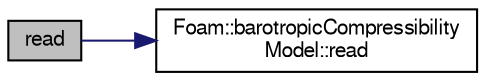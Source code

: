 digraph "read"
{
  bgcolor="transparent";
  edge [fontname="FreeSans",fontsize="10",labelfontname="FreeSans",labelfontsize="10"];
  node [fontname="FreeSans",fontsize="10",shape=record];
  rankdir="LR";
  Node26 [label="read",height=0.2,width=0.4,color="black", fillcolor="grey75", style="filled", fontcolor="black"];
  Node26 -> Node27 [color="midnightblue",fontsize="10",style="solid",fontname="FreeSans"];
  Node27 [label="Foam::barotropicCompressibility\lModel::read",height=0.2,width=0.4,color="black",URL="$a29718.html#aea56119aa194d3f49cd00384086b580d",tooltip="Read compressibilityProperties dictionary. "];
}
